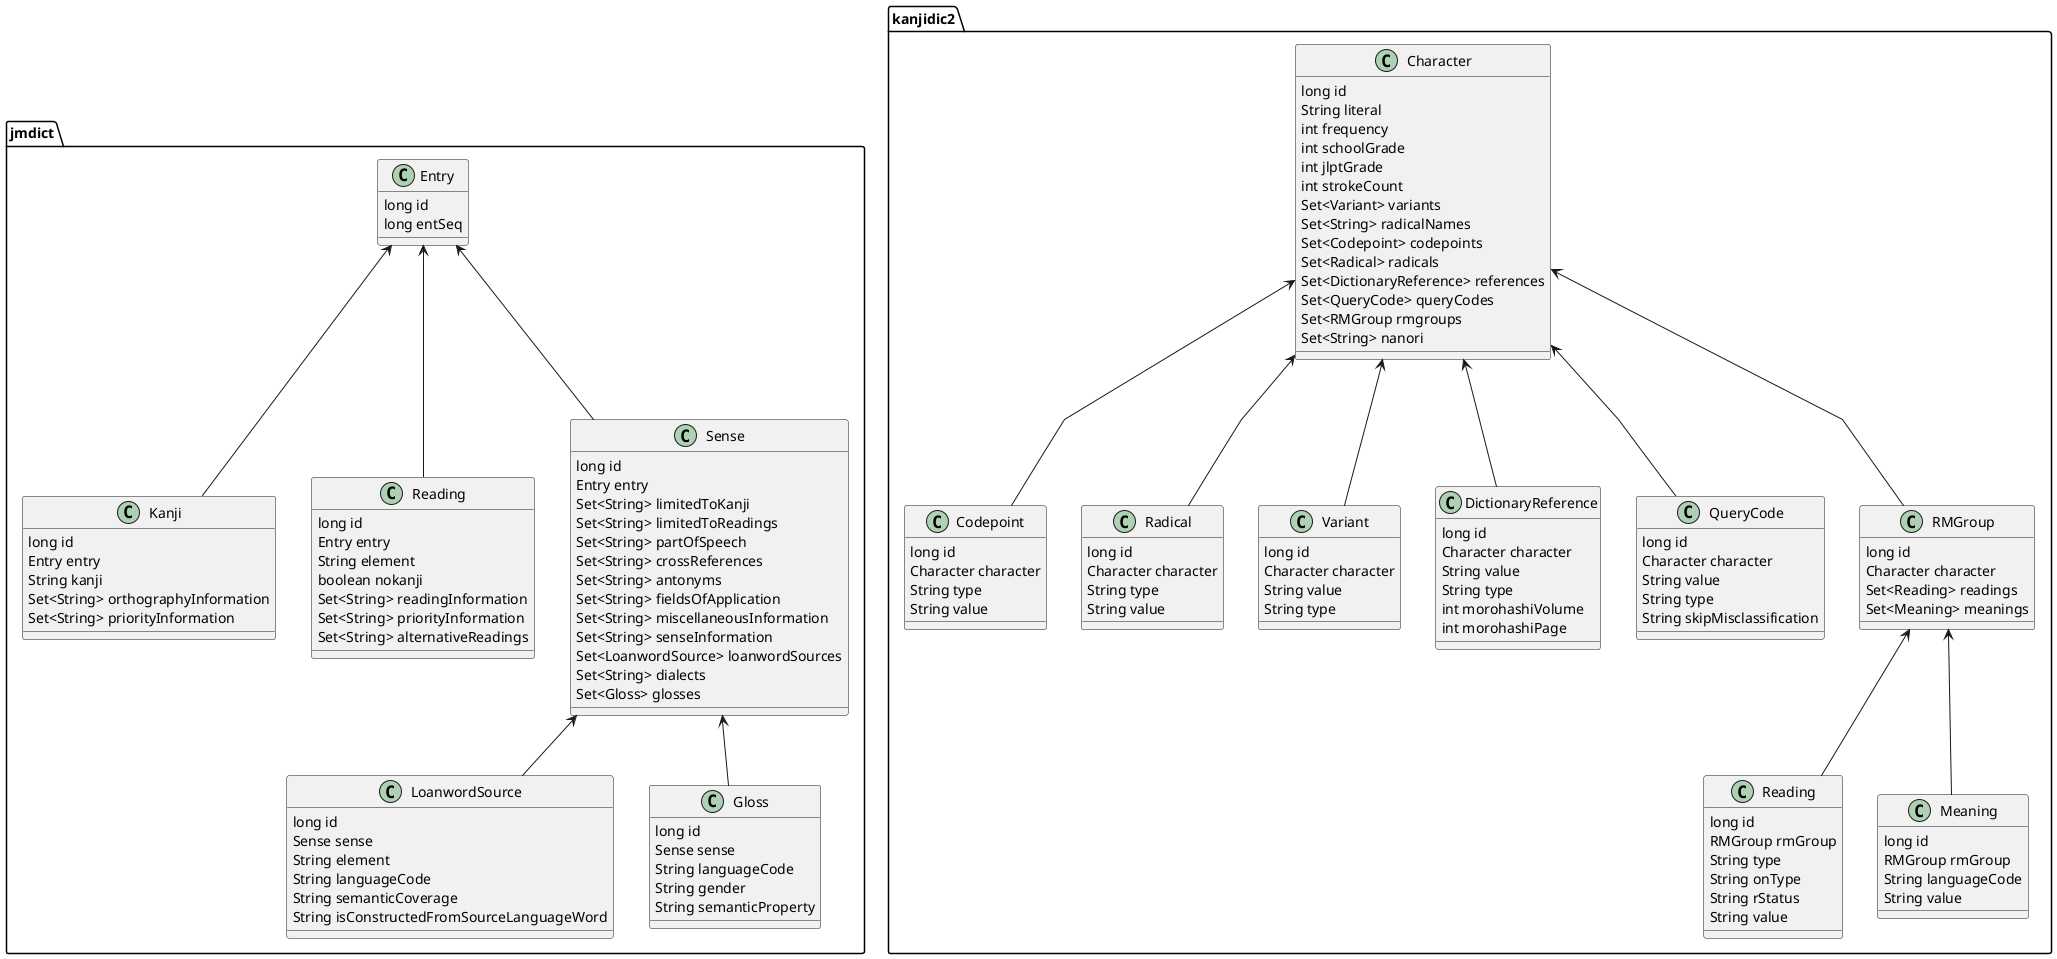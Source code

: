 @startuml
'https://plantuml.com/class-diagram

'Styling
skinparam linetype polyline


'================
'==== JMdict ====
'================
package jmdict {
    class Entry {
        long id
        long entSeq
    }

    class Kanji {
        long id
        Entry entry
        String kanji
        Set<String> orthographyInformation
        Set<String> priorityInformation
    }

    class Reading {
        long id
        Entry entry
        String element
        boolean nokanji
        Set<String> readingInformation
        Set<String> priorityInformation
        Set<String> alternativeReadings
    }

    class Sense {
        long id
        Entry entry
        Set<String> limitedToKanji
        Set<String> limitedToReadings
        Set<String> partOfSpeech
        Set<String> crossReferences
        Set<String> antonyms
        Set<String> fieldsOfApplication
        Set<String> miscellaneousInformation
        Set<String> senseInformation
        Set<LoanwordSource> loanwordSources
        Set<String> dialects
        Set<Gloss> glosses
    }

    class LoanwordSource {
        long id
        Sense sense
        String element
        String languageCode
        String semanticCoverage
        String isConstructedFromSourceLanguageWord
    }

    class Gloss {
        long id
        Sense sense
        String languageCode
        String gender
        String semanticProperty
    }

    'Relationships
    Entry <-down- Kanji
    Entry <-down- Reading
    Entry <-down- Sense

    Sense <-down- LoanwordSource
    Sense <-down- Gloss
}


'=================
'=== Kanjidic2 ===
'=================
package kanjidic2 {
    class Character {
        long id
        String literal
        int frequency
        int schoolGrade
        int jlptGrade
        int strokeCount
        Set<Variant> variants
        Set<String> radicalNames
        Set<Codepoint> codepoints
        Set<Radical> radicals
        Set<DictionaryReference> references
        Set<QueryCode> queryCodes
        Set<RMGroup rmgroups
        Set<String> nanori
    }

    class Codepoint {
        long id
        Character character
        String type
        String value
    }

    class Radical {
        long id
        Character character
        String type
        String value
    }

    class Variant {
        long id
        Character character
        String value
        String type
    }

    class DictionaryReference {
        long id
        Character character
        String value
        String type
        int morohashiVolume
        int morohashiPage
    }

    class QueryCode {
        long id
        Character character
        String value
        String type
        String skipMisclassification
    }

    class RMGroup {
        long id
        Character character
        Set<Reading> readings
        Set<Meaning> meanings
    }

    class Reading {
        long id
        RMGroup rmGroup
        String type
        String onType
        String rStatus
        String value
    }

    class Meaning {
        long id
        RMGroup rmGroup
        String languageCode
        String value
    }

    'Relationships
    Character <-down- Codepoint
    Character <-down- Radical
    Character <-down- Variant
    Character <-down- DictionaryReference
    Character <-down- QueryCode
    Character <-down- RMGroup
    RMGroup <-down- Reading
    RMGroup <-down- Meaning
}

@enduml